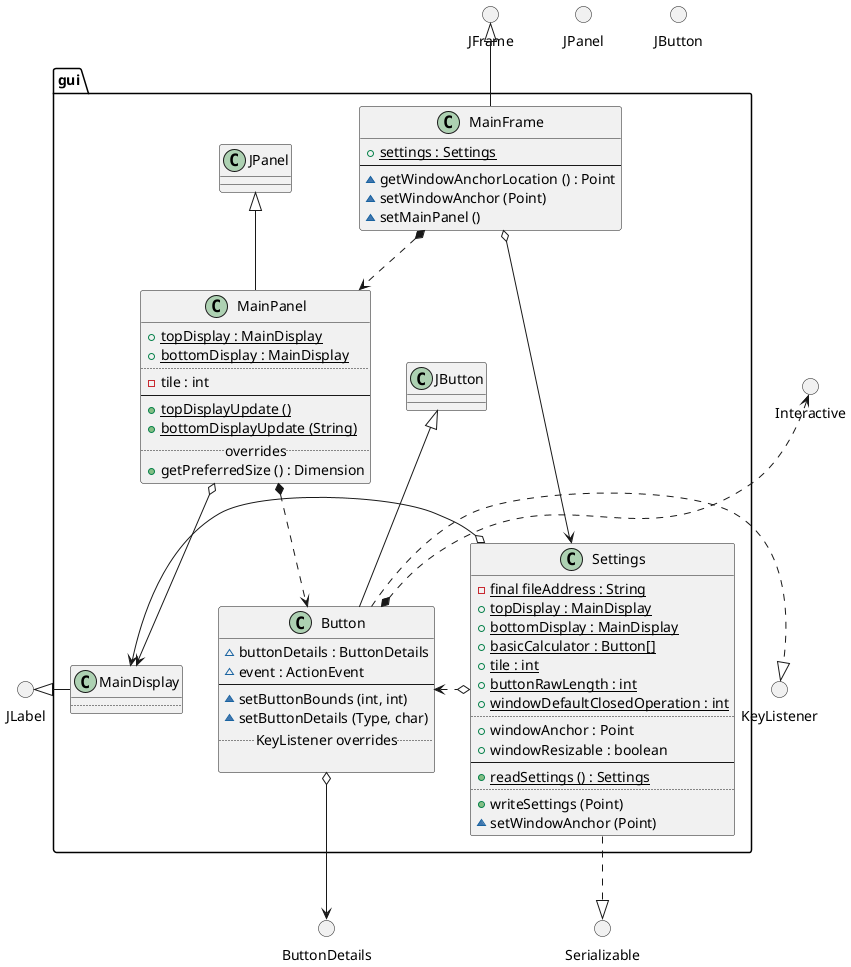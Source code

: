 @startuml

() JLabel
() JFrame
() JPanel

() JButton
() KeyListener

() Serializable

() Interactive
() ButtonDetails

package gui {

'    interface Displayable {}

    class MainFrame {
            +{field} {static} settings : Settings
        --
            ~{method} getWindowAnchorLocation () : Point
            ~{method} setWindowAnchor (Point)
            ~{method} setMainPanel ()
    }

    class MainPanel extends JPanel {
            +{field} {static} topDisplay : MainDisplay
            +{field} {static} bottomDisplay : MainDisplay
        ..
            -{field} tile : int
        --
            +{method}{static} topDisplayUpdate ()
            +{method}{static} bottomDisplayUpdate (String)
        ..overrides..
            +{method} getPreferredSize () : Dimension
    }

    class MainDisplay {
        ..
    }

    class Button extends JButton{
            ~{field} buttonDetails : ButtonDetails
            ~{field} event : ActionEvent
        --
            ~{method} setButtonBounds (int, int)
            ~{method} setButtonDetails (Type, char)
        ..KeyListener overrides..

    }

    class Settings {
            -{field} {static} final fileAddress : String
            +{field} {static} topDisplay : MainDisplay
            +{field} {static} bottomDisplay : MainDisplay
            +{field} {static} basicCalculator : Button[]
            +{field} {static} tile : int
            +{field} {static} buttonRawLength : int
            +{field} {static} windowDefaultClosedOperation : int
        ..
            +{field} windowAnchor : Point
            +{field} windowResizable : boolean
        --
            +{method} {static} readSettings () : Settings
        ..
            +{method} writeSettings (Point)
            ~{method} setWindowAnchor (Point)
    }

    MainFrame -up-|> JFrame
'    MainFrame -up--o Settings
    Settings <--down-o MainFrame

'    MainFrame .right.* MainPanel
    MainPanel <.left.* MainFrame

'    MainPanel .up.* Button
    Button <.up.* MainPanel

'    MainPanel -up-o MainDisplay
    MainDisplay <-down-o MainPanel

    MainDisplay -left-|> JLabel

'    Settings -right-o MainDisplay
    MainDisplay <-left-o Settings

    Settings .down.|> Serializable

    Button .right.|> KeyListener
'    Button .up.* Interactive
    Interactive <.down.* Button

    Button <-right.o Settings

    Button o--> ButtonDetails
}

@enduml